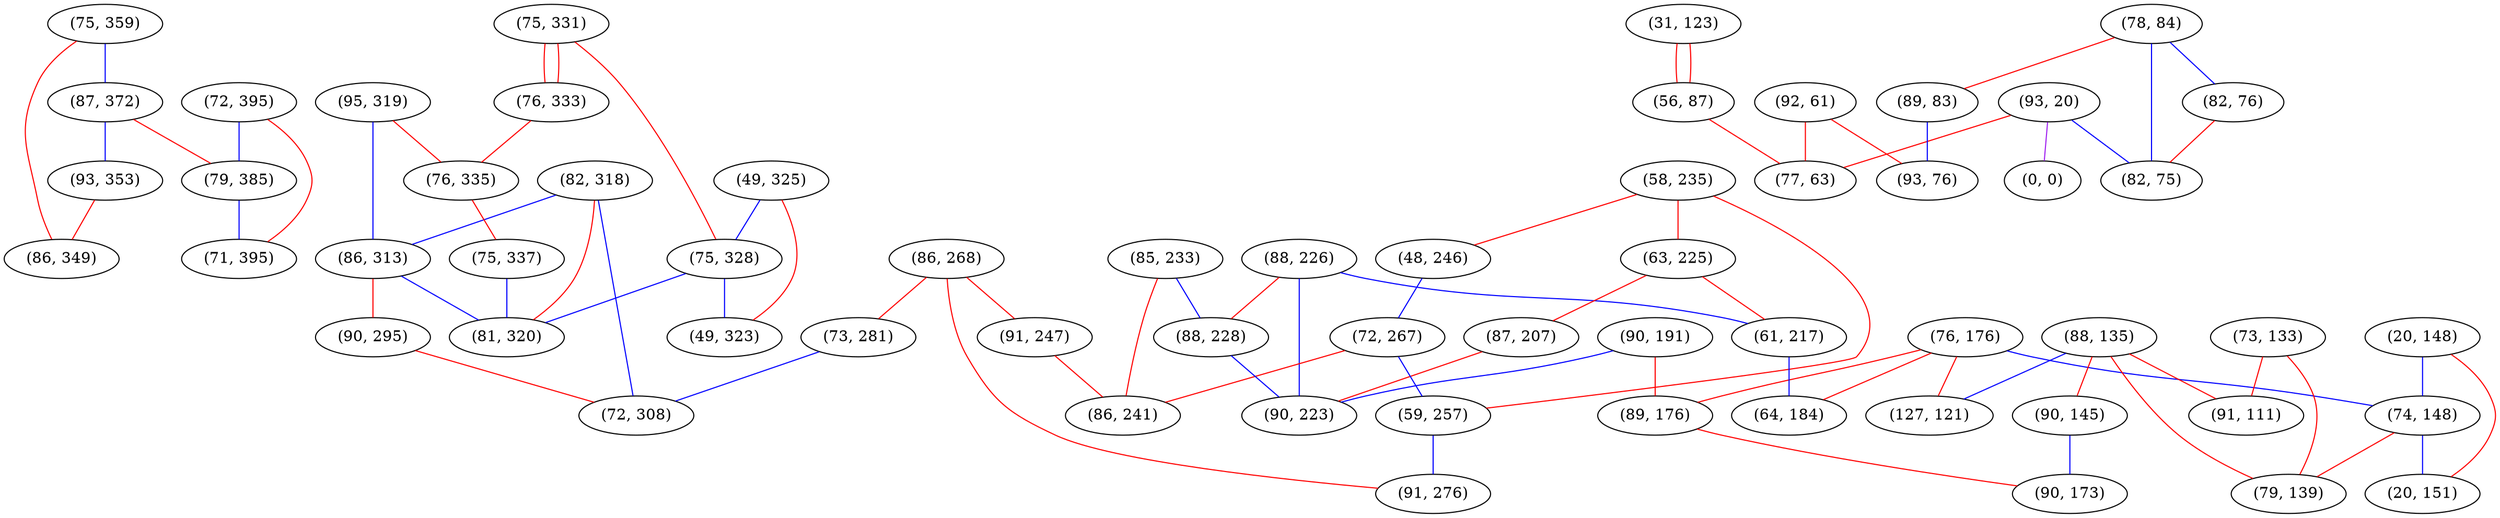 graph "" {
"(75, 359)";
"(75, 331)";
"(72, 395)";
"(20, 148)";
"(87, 372)";
"(76, 176)";
"(90, 191)";
"(31, 123)";
"(88, 226)";
"(58, 235)";
"(56, 87)";
"(78, 84)";
"(95, 319)";
"(63, 225)";
"(49, 325)";
"(89, 176)";
"(82, 76)";
"(88, 135)";
"(85, 233)";
"(92, 61)";
"(86, 268)";
"(93, 20)";
"(89, 83)";
"(76, 333)";
"(48, 246)";
"(93, 76)";
"(87, 207)";
"(61, 217)";
"(82, 318)";
"(72, 267)";
"(74, 148)";
"(86, 313)";
"(0, 0)";
"(91, 247)";
"(64, 184)";
"(76, 335)";
"(79, 385)";
"(93, 353)";
"(75, 337)";
"(86, 349)";
"(73, 133)";
"(90, 295)";
"(71, 395)";
"(77, 63)";
"(73, 281)";
"(20, 151)";
"(59, 257)";
"(91, 276)";
"(75, 328)";
"(91, 111)";
"(86, 241)";
"(72, 308)";
"(88, 228)";
"(90, 223)";
"(79, 139)";
"(49, 323)";
"(90, 145)";
"(127, 121)";
"(90, 173)";
"(82, 75)";
"(81, 320)";
"(75, 359)" -- "(87, 372)"  [color=blue, key=0, weight=3];
"(75, 359)" -- "(86, 349)"  [color=red, key=0, weight=1];
"(75, 331)" -- "(75, 328)"  [color=red, key=0, weight=1];
"(75, 331)" -- "(76, 333)"  [color=red, key=0, weight=1];
"(75, 331)" -- "(76, 333)"  [color=red, key=1, weight=1];
"(72, 395)" -- "(71, 395)"  [color=red, key=0, weight=1];
"(72, 395)" -- "(79, 385)"  [color=blue, key=0, weight=3];
"(20, 148)" -- "(20, 151)"  [color=red, key=0, weight=1];
"(20, 148)" -- "(74, 148)"  [color=blue, key=0, weight=3];
"(87, 372)" -- "(93, 353)"  [color=blue, key=0, weight=3];
"(87, 372)" -- "(79, 385)"  [color=red, key=0, weight=1];
"(76, 176)" -- "(89, 176)"  [color=red, key=0, weight=1];
"(76, 176)" -- "(64, 184)"  [color=red, key=0, weight=1];
"(76, 176)" -- "(74, 148)"  [color=blue, key=0, weight=3];
"(76, 176)" -- "(127, 121)"  [color=red, key=0, weight=1];
"(90, 191)" -- "(90, 223)"  [color=blue, key=0, weight=3];
"(90, 191)" -- "(89, 176)"  [color=red, key=0, weight=1];
"(31, 123)" -- "(56, 87)"  [color=red, key=0, weight=1];
"(31, 123)" -- "(56, 87)"  [color=red, key=1, weight=1];
"(88, 226)" -- "(90, 223)"  [color=blue, key=0, weight=3];
"(88, 226)" -- "(61, 217)"  [color=blue, key=0, weight=3];
"(88, 226)" -- "(88, 228)"  [color=red, key=0, weight=1];
"(58, 235)" -- "(48, 246)"  [color=red, key=0, weight=1];
"(58, 235)" -- "(59, 257)"  [color=red, key=0, weight=1];
"(58, 235)" -- "(63, 225)"  [color=red, key=0, weight=1];
"(56, 87)" -- "(77, 63)"  [color=red, key=0, weight=1];
"(78, 84)" -- "(89, 83)"  [color=red, key=0, weight=1];
"(78, 84)" -- "(82, 75)"  [color=blue, key=0, weight=3];
"(78, 84)" -- "(82, 76)"  [color=blue, key=0, weight=3];
"(95, 319)" -- "(76, 335)"  [color=red, key=0, weight=1];
"(95, 319)" -- "(86, 313)"  [color=blue, key=0, weight=3];
"(63, 225)" -- "(61, 217)"  [color=red, key=0, weight=1];
"(63, 225)" -- "(87, 207)"  [color=red, key=0, weight=1];
"(49, 325)" -- "(75, 328)"  [color=blue, key=0, weight=3];
"(49, 325)" -- "(49, 323)"  [color=red, key=0, weight=1];
"(89, 176)" -- "(90, 173)"  [color=red, key=0, weight=1];
"(82, 76)" -- "(82, 75)"  [color=red, key=0, weight=1];
"(88, 135)" -- "(79, 139)"  [color=red, key=0, weight=1];
"(88, 135)" -- "(127, 121)"  [color=blue, key=0, weight=3];
"(88, 135)" -- "(90, 145)"  [color=red, key=0, weight=1];
"(88, 135)" -- "(91, 111)"  [color=red, key=0, weight=1];
"(85, 233)" -- "(86, 241)"  [color=red, key=0, weight=1];
"(85, 233)" -- "(88, 228)"  [color=blue, key=0, weight=3];
"(92, 61)" -- "(93, 76)"  [color=red, key=0, weight=1];
"(92, 61)" -- "(77, 63)"  [color=red, key=0, weight=1];
"(86, 268)" -- "(91, 247)"  [color=red, key=0, weight=1];
"(86, 268)" -- "(91, 276)"  [color=red, key=0, weight=1];
"(86, 268)" -- "(73, 281)"  [color=red, key=0, weight=1];
"(93, 20)" -- "(77, 63)"  [color=red, key=0, weight=1];
"(93, 20)" -- "(82, 75)"  [color=blue, key=0, weight=3];
"(93, 20)" -- "(0, 0)"  [color=purple, key=0, weight=4];
"(89, 83)" -- "(93, 76)"  [color=blue, key=0, weight=3];
"(76, 333)" -- "(76, 335)"  [color=red, key=0, weight=1];
"(48, 246)" -- "(72, 267)"  [color=blue, key=0, weight=3];
"(87, 207)" -- "(90, 223)"  [color=red, key=0, weight=1];
"(61, 217)" -- "(64, 184)"  [color=blue, key=0, weight=3];
"(82, 318)" -- "(81, 320)"  [color=red, key=0, weight=1];
"(82, 318)" -- "(86, 313)"  [color=blue, key=0, weight=3];
"(82, 318)" -- "(72, 308)"  [color=blue, key=0, weight=3];
"(72, 267)" -- "(86, 241)"  [color=red, key=0, weight=1];
"(72, 267)" -- "(59, 257)"  [color=blue, key=0, weight=3];
"(74, 148)" -- "(79, 139)"  [color=red, key=0, weight=1];
"(74, 148)" -- "(20, 151)"  [color=blue, key=0, weight=3];
"(86, 313)" -- "(90, 295)"  [color=red, key=0, weight=1];
"(86, 313)" -- "(81, 320)"  [color=blue, key=0, weight=3];
"(91, 247)" -- "(86, 241)"  [color=red, key=0, weight=1];
"(76, 335)" -- "(75, 337)"  [color=red, key=0, weight=1];
"(79, 385)" -- "(71, 395)"  [color=blue, key=0, weight=3];
"(93, 353)" -- "(86, 349)"  [color=red, key=0, weight=1];
"(75, 337)" -- "(81, 320)"  [color=blue, key=0, weight=3];
"(73, 133)" -- "(79, 139)"  [color=red, key=0, weight=1];
"(73, 133)" -- "(91, 111)"  [color=red, key=0, weight=1];
"(90, 295)" -- "(72, 308)"  [color=red, key=0, weight=1];
"(73, 281)" -- "(72, 308)"  [color=blue, key=0, weight=3];
"(59, 257)" -- "(91, 276)"  [color=blue, key=0, weight=3];
"(75, 328)" -- "(81, 320)"  [color=blue, key=0, weight=3];
"(75, 328)" -- "(49, 323)"  [color=blue, key=0, weight=3];
"(88, 228)" -- "(90, 223)"  [color=blue, key=0, weight=3];
"(90, 145)" -- "(90, 173)"  [color=blue, key=0, weight=3];
}
